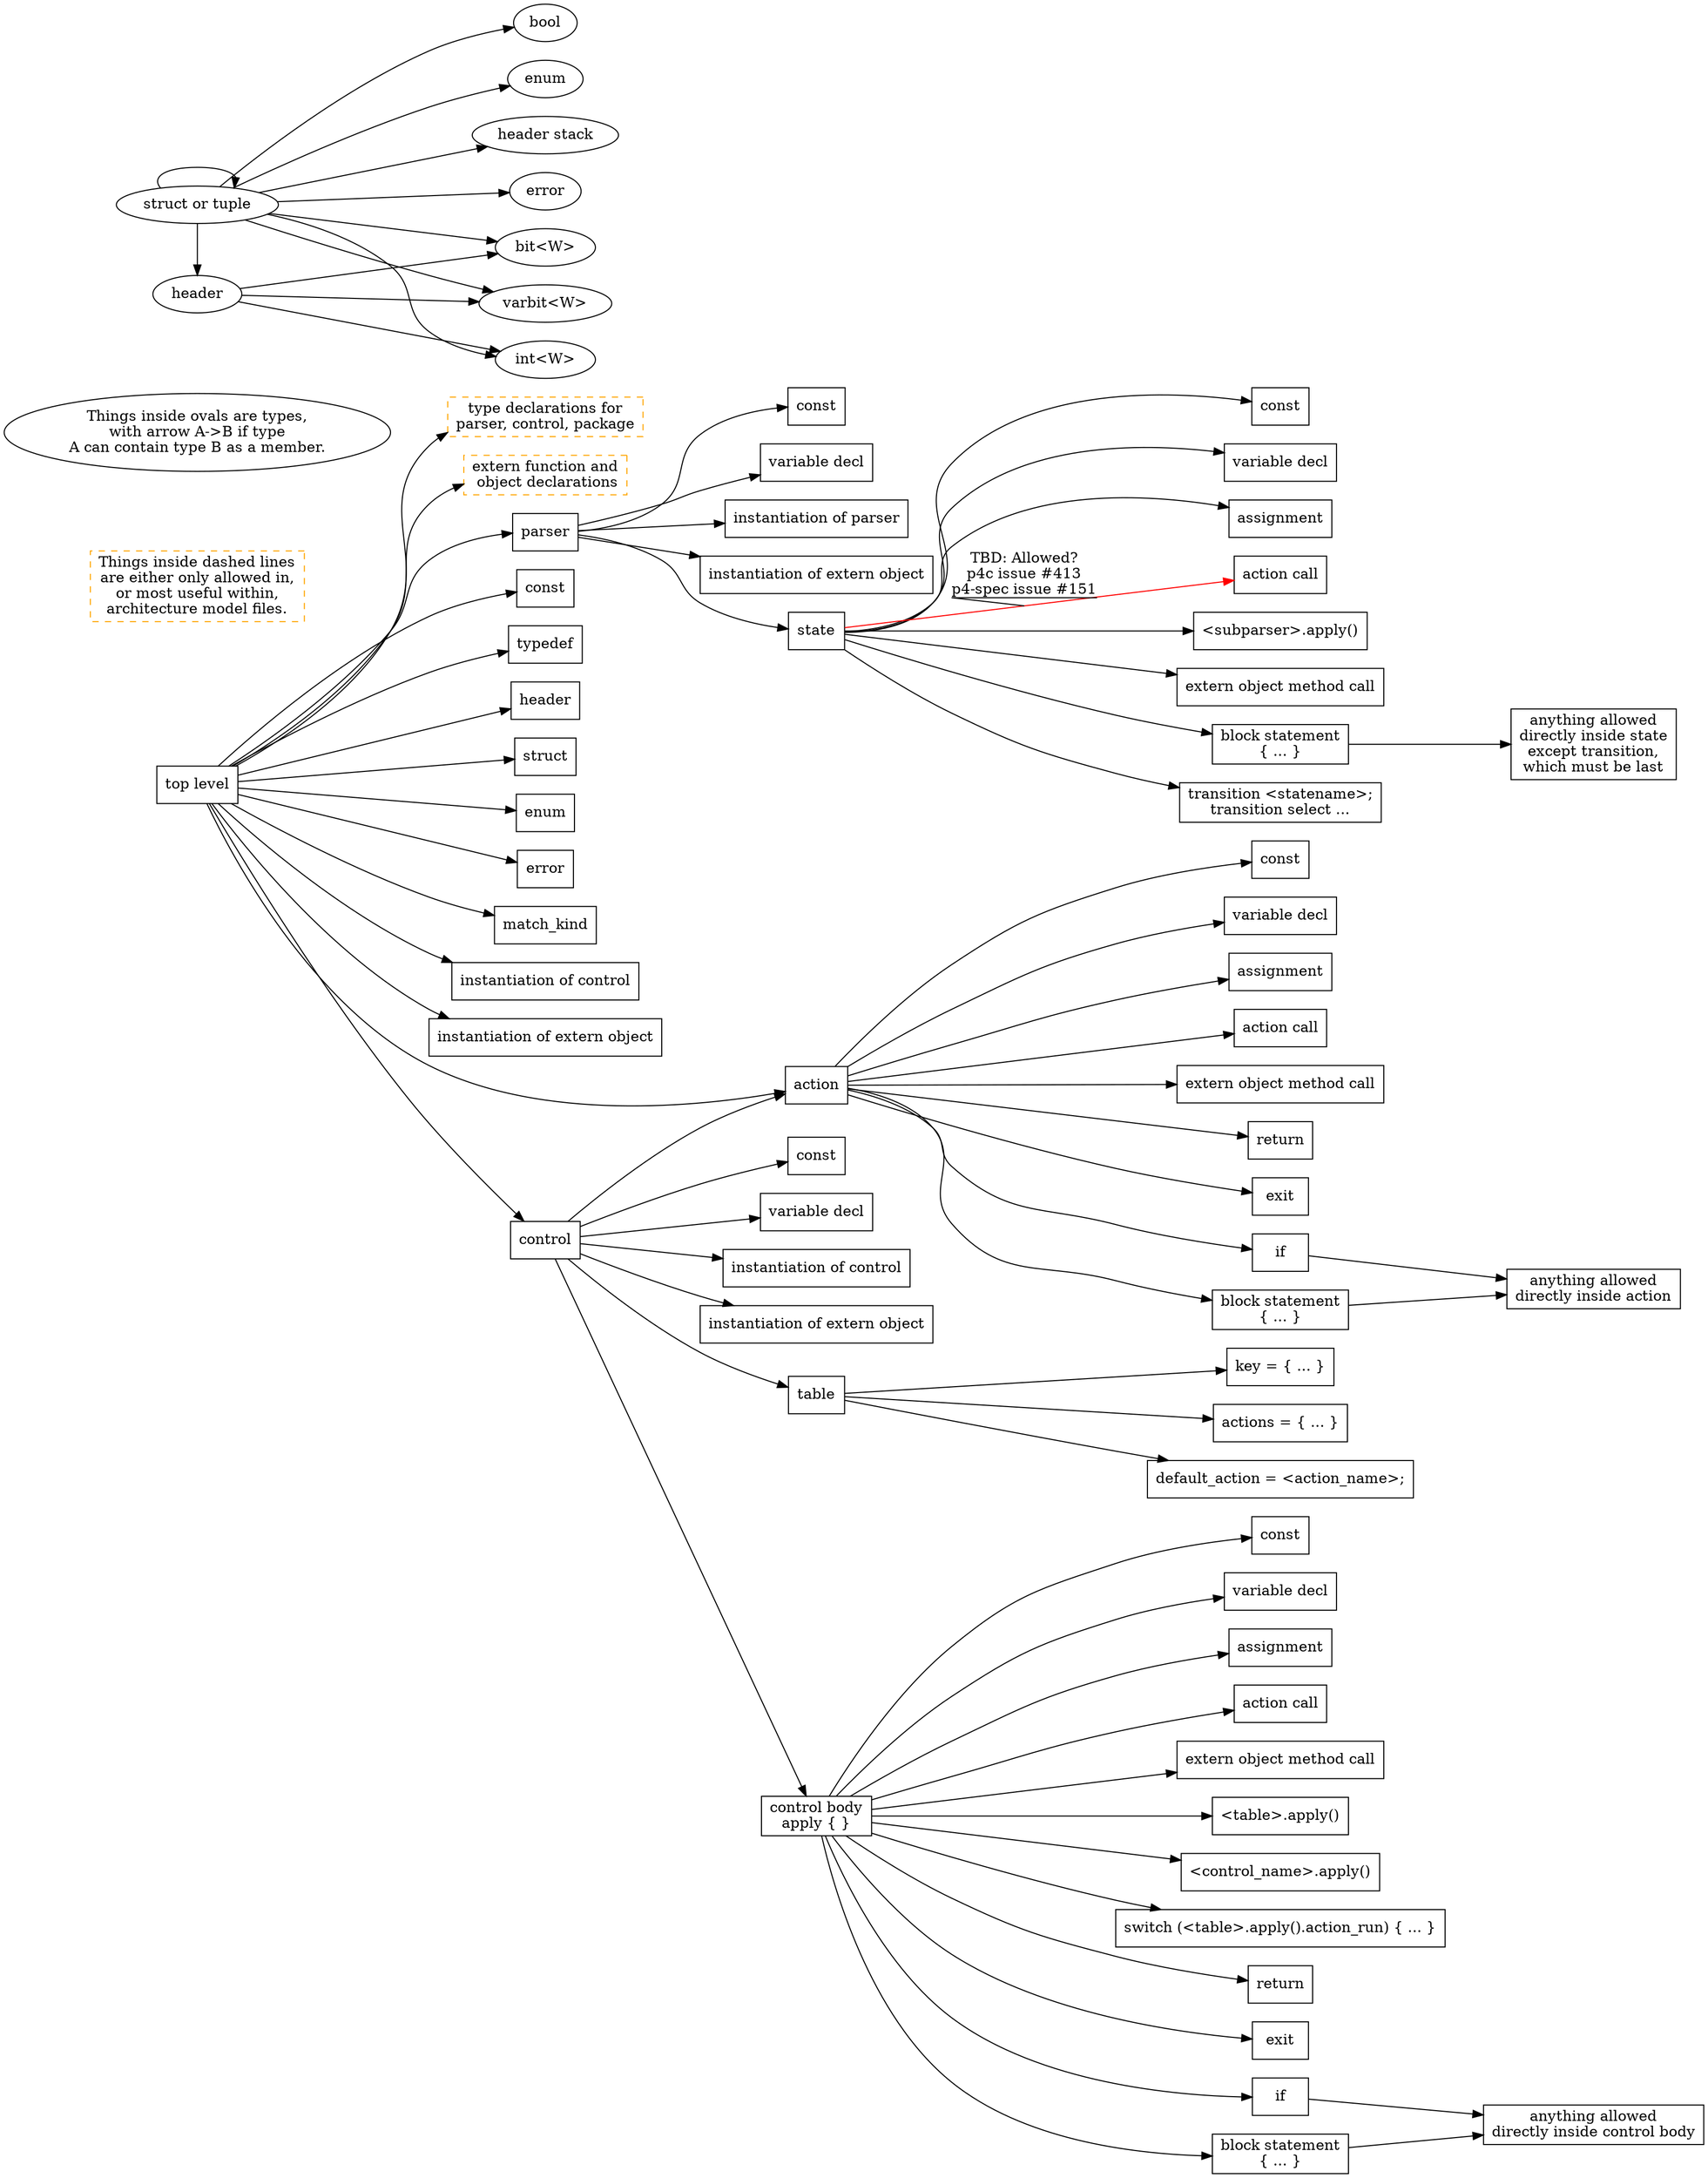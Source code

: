digraph p4_16_allowed_construct_nesting {

    node [shape=box];
    rankdir=LR;
    
    toplevel [label="top level"];
    legend_bold_orange_box [label="Things inside dashed lines\nare either only allowed in,\nor most useful within,\narchitecture model files." style=dashed color=orange];

    toplevel -> typeDeclaration;
    typeDeclaration [label="type declarations for\nparser, control, package" style=dashed color=orange];
    toplevel -> externDeclaration;
    externDeclaration [label="extern function and\n object declarations" style=dashed color=orange];
    toplevel -> parserDeclaration;
    parserDeclaration [label="parser"];
    toplevel -> constantDeclaration1;
    constantDeclaration1 [label="const"];
    toplevel -> typedefDeclaration;
    typedefDeclaration [label="typedef"];
    toplevel -> headerTypeDeclaration;
    headerTypeDeclaration [label="header"];
    toplevel -> structTypeDeclaration;
    structTypeDeclaration [label="struct"];
    toplevel -> enumDeclaration;
    enumDeclaration [label="enum"];
    toplevel -> errorDeclaration;
    errorDeclaration [label="error"];
    toplevel -> matchKindDeclaration;
    matchKindDeclaration [label="match_kind"];
    toplevel -> controlInstantiation;
    controlInstantiation [label="instantiation of control"];
    toplevel -> externObjectInstantiation;
    externObjectInstantiation [label="instantiation of extern object"];
    toplevel -> actionDeclaration;
    actionDeclaration [label="action"];
    toplevel -> controlDeclaration;
    controlDeclaration [label="control"];

    // this is 'parser <name> (<parameters>) { ... }'
    parserDeclaration -> constantDeclaration2;
    constantDeclaration2 [label="const"];
    parserDeclaration -> variableDeclaration2;
    variableDeclaration2 [label="variable decl"];
    parserDeclaration -> parserInstantiation2;
    parserInstantiation2 [label="instantiation of parser"];
    parserDeclaration -> externObjectInstantiation2;
    externObjectInstantiation2 [label="instantiation of extern object"];
    parserDeclaration -> parserState;

    parserState [label="state"];
    parserState -> constantDeclaration3;
    constantDeclaration3 [label="const"];
    parserState -> variableDeclaration3;
    variableDeclaration3 [label="variable decl"];
    parserState -> assignmentStatement3;
    assignmentStatement3 [label="assignment"];
    parserState -> actionCallStatement3 [color=red label="TBD: Allowed?\np4c issue #413\np4-spec issue #151" decorate=True];
    actionCallStatement3 [label="action call"];
    parserState -> parserApplyCallStatement3;
    parserApplyCallStatement3 [label="<subparser>.apply()"];
    parserState -> externObjectMethodCallStatement3;
    externObjectMethodCallStatement3 [label="extern object method call"];
    parserState -> blockStatement3;
    blockStatement3 [label="block statement\n{ ... }"];
    blockStatement3 -> blockStatementInParserState;
    blockStatementInParserState [label="anything allowed\ndirectly inside state\nexcept transition,\nwhich must be last"];
    parserState -> transitionStatement;
    transitionStatement [label="transition <statename>;\ntransition select ..."];

    controlDeclaration -> constantDeclaration4;
    constantDeclaration4 [label="const"];
    controlDeclaration -> variableDeclaration4;
    variableDeclaration4 [label="variable decl"];
    controlDeclaration -> controlInstantiation4;
    controlInstantiation4 [label="instantiation of control"];
    controlDeclaration -> externObjectInstantiation4;
    externObjectInstantiation4 [label="instantiation of extern object"];
    controlDeclaration -> actionDeclaration;
    controlDeclaration -> tableDeclaration;
    controlDeclaration -> controlBody;
    controlBody [label="control body\napply { }"];

    tableDeclaration [label="table"];
    tableDeclaration -> tablePropertyKey;
    tablePropertyKey [label="key = { ... }"];
    tableDeclaration -> tablePropertyActions;
    tablePropertyActions [label="actions = { ... }"];
    tableDeclaration -> tablePropertyDefaultAction;
    tablePropertyDefaultAction [label="default_action = <action_name>;"];

    actionDeclaration -> constantDeclaration5;
    constantDeclaration5 [label="const"];
    actionDeclaration -> variableDeclaration5;
    variableDeclaration5 [label="variable decl"];
    actionDeclaration -> assignmentStatement5;
    assignmentStatement5 [label="assignment"];
    actionDeclaration -> actionCallStatement5;
    actionCallStatement5 [label="action call"];
    actionDeclaration -> externObjectMethodCallStatement5;
    externObjectMethodCallStatement5 [label="extern object method call"];
    actionDeclaration -> returnStatement5;
    returnStatement5 [label="return"];
    actionDeclaration -> exitStatement5;
    exitStatement5 [label="exit"];
    actionDeclaration -> conditionalStatement5;
    conditionalStatement5 [label="if"];
    conditionalStatement5 -> blockStatementInActionDeclaration;
    actionDeclaration -> blockStatement5;
    blockStatement5 [label="block statement\n{ ... }"];
    blockStatement5 -> blockStatementInActionDeclaration;
    blockStatementInActionDeclaration [label="anything allowed\ndirectly inside action"];

    // I am making up actionCallStatement.  It might most closely
    // correspond in P4_16 grammar to assignmentOrMethodCallStatement.
    //actionCallStatement

    controlBody -> constantDeclaration6;
    constantDeclaration6 [label="const"];
    controlBody -> variableDeclaration6;
    variableDeclaration6 [label="variable decl"];
    controlBody -> assignmentStatement6;
    assignmentStatement6 [label="assignment"];
    controlBody -> actionCallStatement6;
    actionCallStatement6 [label="action call"];
    controlBody -> externObjectMethodCallStatement6;
    externObjectMethodCallStatement6 [label="extern object method call"];
    controlBody -> tableApplyCall6;
    tableApplyCall6 [label="<table>.apply()"];
    controlBody -> controlCallStatement6;
    controlCallStatement6 [label="<control_name>.apply()"];
    controlBody -> switchStatement6;
    switchStatement6 [label="switch (<table>.apply().action_run) { ... }"];
    controlBody -> returnStatement6;
    returnStatement6 [label="return"];
    controlBody -> exitStatement6;
    exitStatement6 [label="exit"];
    controlBody -> conditionalStatement6;
    conditionalStatement6 [label="if"];
    conditionalStatement6 -> blockStatementInControlBody;
    controlBody -> blockStatement6;
    blockStatement6 [label="block statement\n{ ... }"];
    blockStatement6 -> blockStatementInControlBody;
    blockStatementInControlBody [label="anything allowed\ndirectly inside control body"];

//    blockStatement [label="block statement\n{ ... }"];
//    blockStatement -> constantDeclaration7;
//    constantDeclaration7 [label="const"];
//    blockStatement -> variableDeclaration7;
//    variableDeclaration7 [label="variable decl"];
//    blockStatement -> actionCallStatement7;
//    actionCallStatement7 [label="action call"];
//    blockStatement -> assignmentStatement7;
//    assignmentStatement7 [label="assignment"];
//    blockStatement -> blockStatement;
//    blockStatement -> conditionalStatement7 [label="unless block is\ninside state" decorate=True];
//    conditionalStatement7 [label="if"];
//    conditionalStatement7 -> conditionalStatement7;
//    blockStatement -> returnStatement7 [label="unless block is\ninside state" decorate=True];
//    returnStatement7 [label="return"];
//    blockStatement -> exitStatement7 [label="unless block is\ninside state" decorate=True];
//    exitStatement7 [label="exit"];
//    blockStatement -> tableApplyCall7 [label="only in\ncontrol body\n'apply'" decorate=True];
//    tableApplyCall7 [label="<table>.apply()"];
//    blockStatement -> switchStatement7 [label="only in\ncontrol body\n'apply'" decorate=True];
//    switchStatement7 [label="switch (<table>.apply().action_run) { ... }"];

//    conditionalStatement [label="if"];
//    conditionalStatement -> conditionalStatement;

    legend_oval [label="Things inside ovals are types,\nwith arrow A->B if type\nA can contain type B as a member." shape=oval];

    {
    rank=same;
    containerHeader [shape=oval label="header"];
    containerStructOrTuple [shape=oval label="struct or tuple"];
    //containerStruct [shape=oval label="struct"];
    //containerTuple [shape=oval label="tuple"];
    }

    {
    rank=same;
    elementBitW [shape=oval label="bit<W>"];
    elementIntW [shape=oval label="int<W>"];
    elementVarbitW [shape=oval label="varbit<W>"];
    elementError [shape=oval label="error"];
    elementBool [shape=oval label="bool"];
    elementEnum [shape=oval label="enum"];
    elementHeaderStack [shape=oval label="header stack"];
    }

    containerHeader -> elementBitW;
    containerHeader -> elementIntW;
    containerHeader -> elementVarbitW;

    containerStructOrTuple -> elementBitW;
    containerStructOrTuple -> elementIntW;
    containerStructOrTuple -> elementVarbitW;
    containerStructOrTuple -> elementError;
    containerStructOrTuple -> elementBool;
    containerStructOrTuple -> elementEnum;
    containerStructOrTuple -> containerHeader;
    containerStructOrTuple -> elementHeaderStack;
    containerStructOrTuple -> containerStructOrTuple;
}
